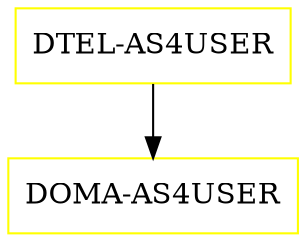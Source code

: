 digraph G {
  "DTEL-AS4USER" [shape=box,color=yellow];
  "DOMA-AS4USER" [shape=box,color=yellow,URL="./DOMA_AS4USER.html"];
  "DTEL-AS4USER" -> "DOMA-AS4USER";
}
